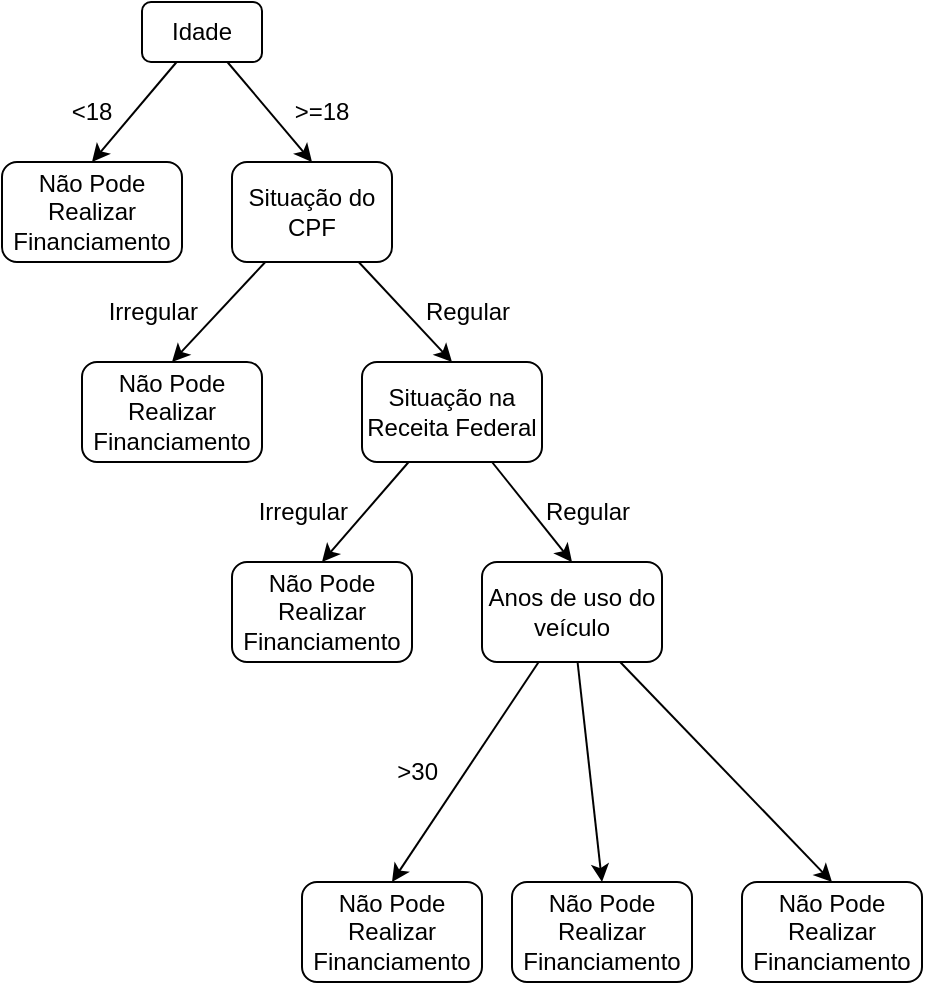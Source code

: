 <mxfile>
    <diagram id="gdjenpCYscjtsmnN4FRi" name="Page-1">
        <mxGraphModel dx="479" dy="317" grid="1" gridSize="10" guides="1" tooltips="1" connect="1" arrows="1" fold="1" page="1" pageScale="1" pageWidth="1169" pageHeight="827" math="0" shadow="0">
            <root>
                <mxCell id="0"/>
                <mxCell id="1" parent="0"/>
                <mxCell id="9" style="edgeStyle=none;html=1;entryX=0.5;entryY=0;entryDx=0;entryDy=0;" edge="1" parent="1" source="5" target="6">
                    <mxGeometry relative="1" as="geometry"/>
                </mxCell>
                <mxCell id="11" style="edgeStyle=none;html=1;entryX=0.5;entryY=0;entryDx=0;entryDy=0;" edge="1" parent="1" source="5" target="7">
                    <mxGeometry relative="1" as="geometry"/>
                </mxCell>
                <mxCell id="5" value="Idade" style="rounded=1;whiteSpace=wrap;html=1;" vertex="1" parent="1">
                    <mxGeometry x="460" y="120" width="60" height="30" as="geometry"/>
                </mxCell>
                <mxCell id="6" value="Não Pode Realizar Financiamento" style="rounded=1;whiteSpace=wrap;html=1;" vertex="1" parent="1">
                    <mxGeometry x="390" y="200" width="90" height="50" as="geometry"/>
                </mxCell>
                <mxCell id="15" style="edgeStyle=none;html=1;entryX=0.5;entryY=0;entryDx=0;entryDy=0;" edge="1" parent="1" source="7" target="14">
                    <mxGeometry relative="1" as="geometry"/>
                </mxCell>
                <mxCell id="18" style="edgeStyle=none;html=1;entryX=0.5;entryY=0;entryDx=0;entryDy=0;" edge="1" parent="1" source="7" target="17">
                    <mxGeometry relative="1" as="geometry"/>
                </mxCell>
                <mxCell id="7" value="Situação do CPF" style="rounded=1;whiteSpace=wrap;html=1;" vertex="1" parent="1">
                    <mxGeometry x="505" y="200" width="80" height="50" as="geometry"/>
                </mxCell>
                <mxCell id="10" value="&amp;lt;18" style="text;html=1;strokeColor=none;fillColor=none;align=center;verticalAlign=middle;whiteSpace=wrap;rounded=0;" vertex="1" parent="1">
                    <mxGeometry x="405" y="160" width="60" height="30" as="geometry"/>
                </mxCell>
                <mxCell id="12" value="&amp;gt;=18" style="text;html=1;strokeColor=none;fillColor=none;align=center;verticalAlign=middle;whiteSpace=wrap;rounded=0;" vertex="1" parent="1">
                    <mxGeometry x="520" y="160" width="60" height="30" as="geometry"/>
                </mxCell>
                <mxCell id="14" value="Não Pode Realizar Financiamento" style="rounded=1;whiteSpace=wrap;html=1;" vertex="1" parent="1">
                    <mxGeometry x="430" y="300" width="90" height="50" as="geometry"/>
                </mxCell>
                <mxCell id="16" value="Irregular" style="text;html=1;strokeColor=none;fillColor=none;align=right;verticalAlign=middle;whiteSpace=wrap;rounded=0;" vertex="1" parent="1">
                    <mxGeometry x="430" y="260" width="60" height="30" as="geometry"/>
                </mxCell>
                <mxCell id="21" style="edgeStyle=none;html=1;entryX=0.5;entryY=0;entryDx=0;entryDy=0;" edge="1" parent="1" source="17" target="20">
                    <mxGeometry relative="1" as="geometry"/>
                </mxCell>
                <mxCell id="24" style="edgeStyle=none;html=1;entryX=0.5;entryY=0;entryDx=0;entryDy=0;" edge="1" parent="1" source="17" target="23">
                    <mxGeometry relative="1" as="geometry"/>
                </mxCell>
                <mxCell id="17" value="Situação na Receita Federal" style="rounded=1;whiteSpace=wrap;html=1;" vertex="1" parent="1">
                    <mxGeometry x="570" y="300" width="90" height="50" as="geometry"/>
                </mxCell>
                <mxCell id="19" value="Regular" style="text;html=1;strokeColor=none;fillColor=none;align=left;verticalAlign=middle;whiteSpace=wrap;rounded=0;" vertex="1" parent="1">
                    <mxGeometry x="600" y="260" width="60" height="30" as="geometry"/>
                </mxCell>
                <mxCell id="20" value="Não Pode Realizar Financiamento" style="rounded=1;whiteSpace=wrap;html=1;" vertex="1" parent="1">
                    <mxGeometry x="505" y="400" width="90" height="50" as="geometry"/>
                </mxCell>
                <mxCell id="22" value="Irregular" style="text;html=1;strokeColor=none;fillColor=none;align=right;verticalAlign=middle;whiteSpace=wrap;rounded=0;" vertex="1" parent="1">
                    <mxGeometry x="505" y="360" width="60" height="30" as="geometry"/>
                </mxCell>
                <mxCell id="28" style="edgeStyle=none;html=1;entryX=0.5;entryY=0;entryDx=0;entryDy=0;" edge="1" parent="1" source="23" target="27">
                    <mxGeometry relative="1" as="geometry"/>
                </mxCell>
                <mxCell id="31" style="edgeStyle=none;html=1;entryX=0.5;entryY=0;entryDx=0;entryDy=0;" edge="1" parent="1" source="23" target="30">
                    <mxGeometry relative="1" as="geometry"/>
                </mxCell>
                <mxCell id="33" style="edgeStyle=none;html=1;entryX=0.5;entryY=0;entryDx=0;entryDy=0;" edge="1" parent="1" source="23" target="32">
                    <mxGeometry relative="1" as="geometry"/>
                </mxCell>
                <mxCell id="23" value="Anos de uso do veículo" style="rounded=1;whiteSpace=wrap;html=1;" vertex="1" parent="1">
                    <mxGeometry x="630" y="400" width="90" height="50" as="geometry"/>
                </mxCell>
                <mxCell id="25" value="Regular" style="text;html=1;strokeColor=none;fillColor=none;align=left;verticalAlign=middle;whiteSpace=wrap;rounded=0;" vertex="1" parent="1">
                    <mxGeometry x="660" y="360" width="60" height="30" as="geometry"/>
                </mxCell>
                <mxCell id="27" value="Não Pode Realizar Financiamento" style="rounded=1;whiteSpace=wrap;html=1;" vertex="1" parent="1">
                    <mxGeometry x="540" y="560" width="90" height="50" as="geometry"/>
                </mxCell>
                <mxCell id="29" value="&amp;gt;30" style="text;html=1;strokeColor=none;fillColor=none;align=right;verticalAlign=middle;whiteSpace=wrap;rounded=0;" vertex="1" parent="1">
                    <mxGeometry x="550" y="490" width="60" height="30" as="geometry"/>
                </mxCell>
                <mxCell id="30" value="Não Pode Realizar Financiamento" style="rounded=1;whiteSpace=wrap;html=1;" vertex="1" parent="1">
                    <mxGeometry x="645" y="560" width="90" height="50" as="geometry"/>
                </mxCell>
                <mxCell id="32" value="Não Pode Realizar Financiamento" style="rounded=1;whiteSpace=wrap;html=1;" vertex="1" parent="1">
                    <mxGeometry x="760" y="560" width="90" height="50" as="geometry"/>
                </mxCell>
            </root>
        </mxGraphModel>
    </diagram>
</mxfile>